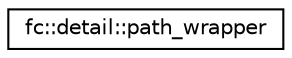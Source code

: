 digraph "Graphical Class Hierarchy"
{
  edge [fontname="Helvetica",fontsize="10",labelfontname="Helvetica",labelfontsize="10"];
  node [fontname="Helvetica",fontsize="10",shape=record];
  rankdir="LR";
  Node0 [label="fc::detail::path_wrapper",height=0.2,width=0.4,color="black", fillcolor="white", style="filled",URL="$classfc_1_1detail_1_1path__wrapper.html"];
}
